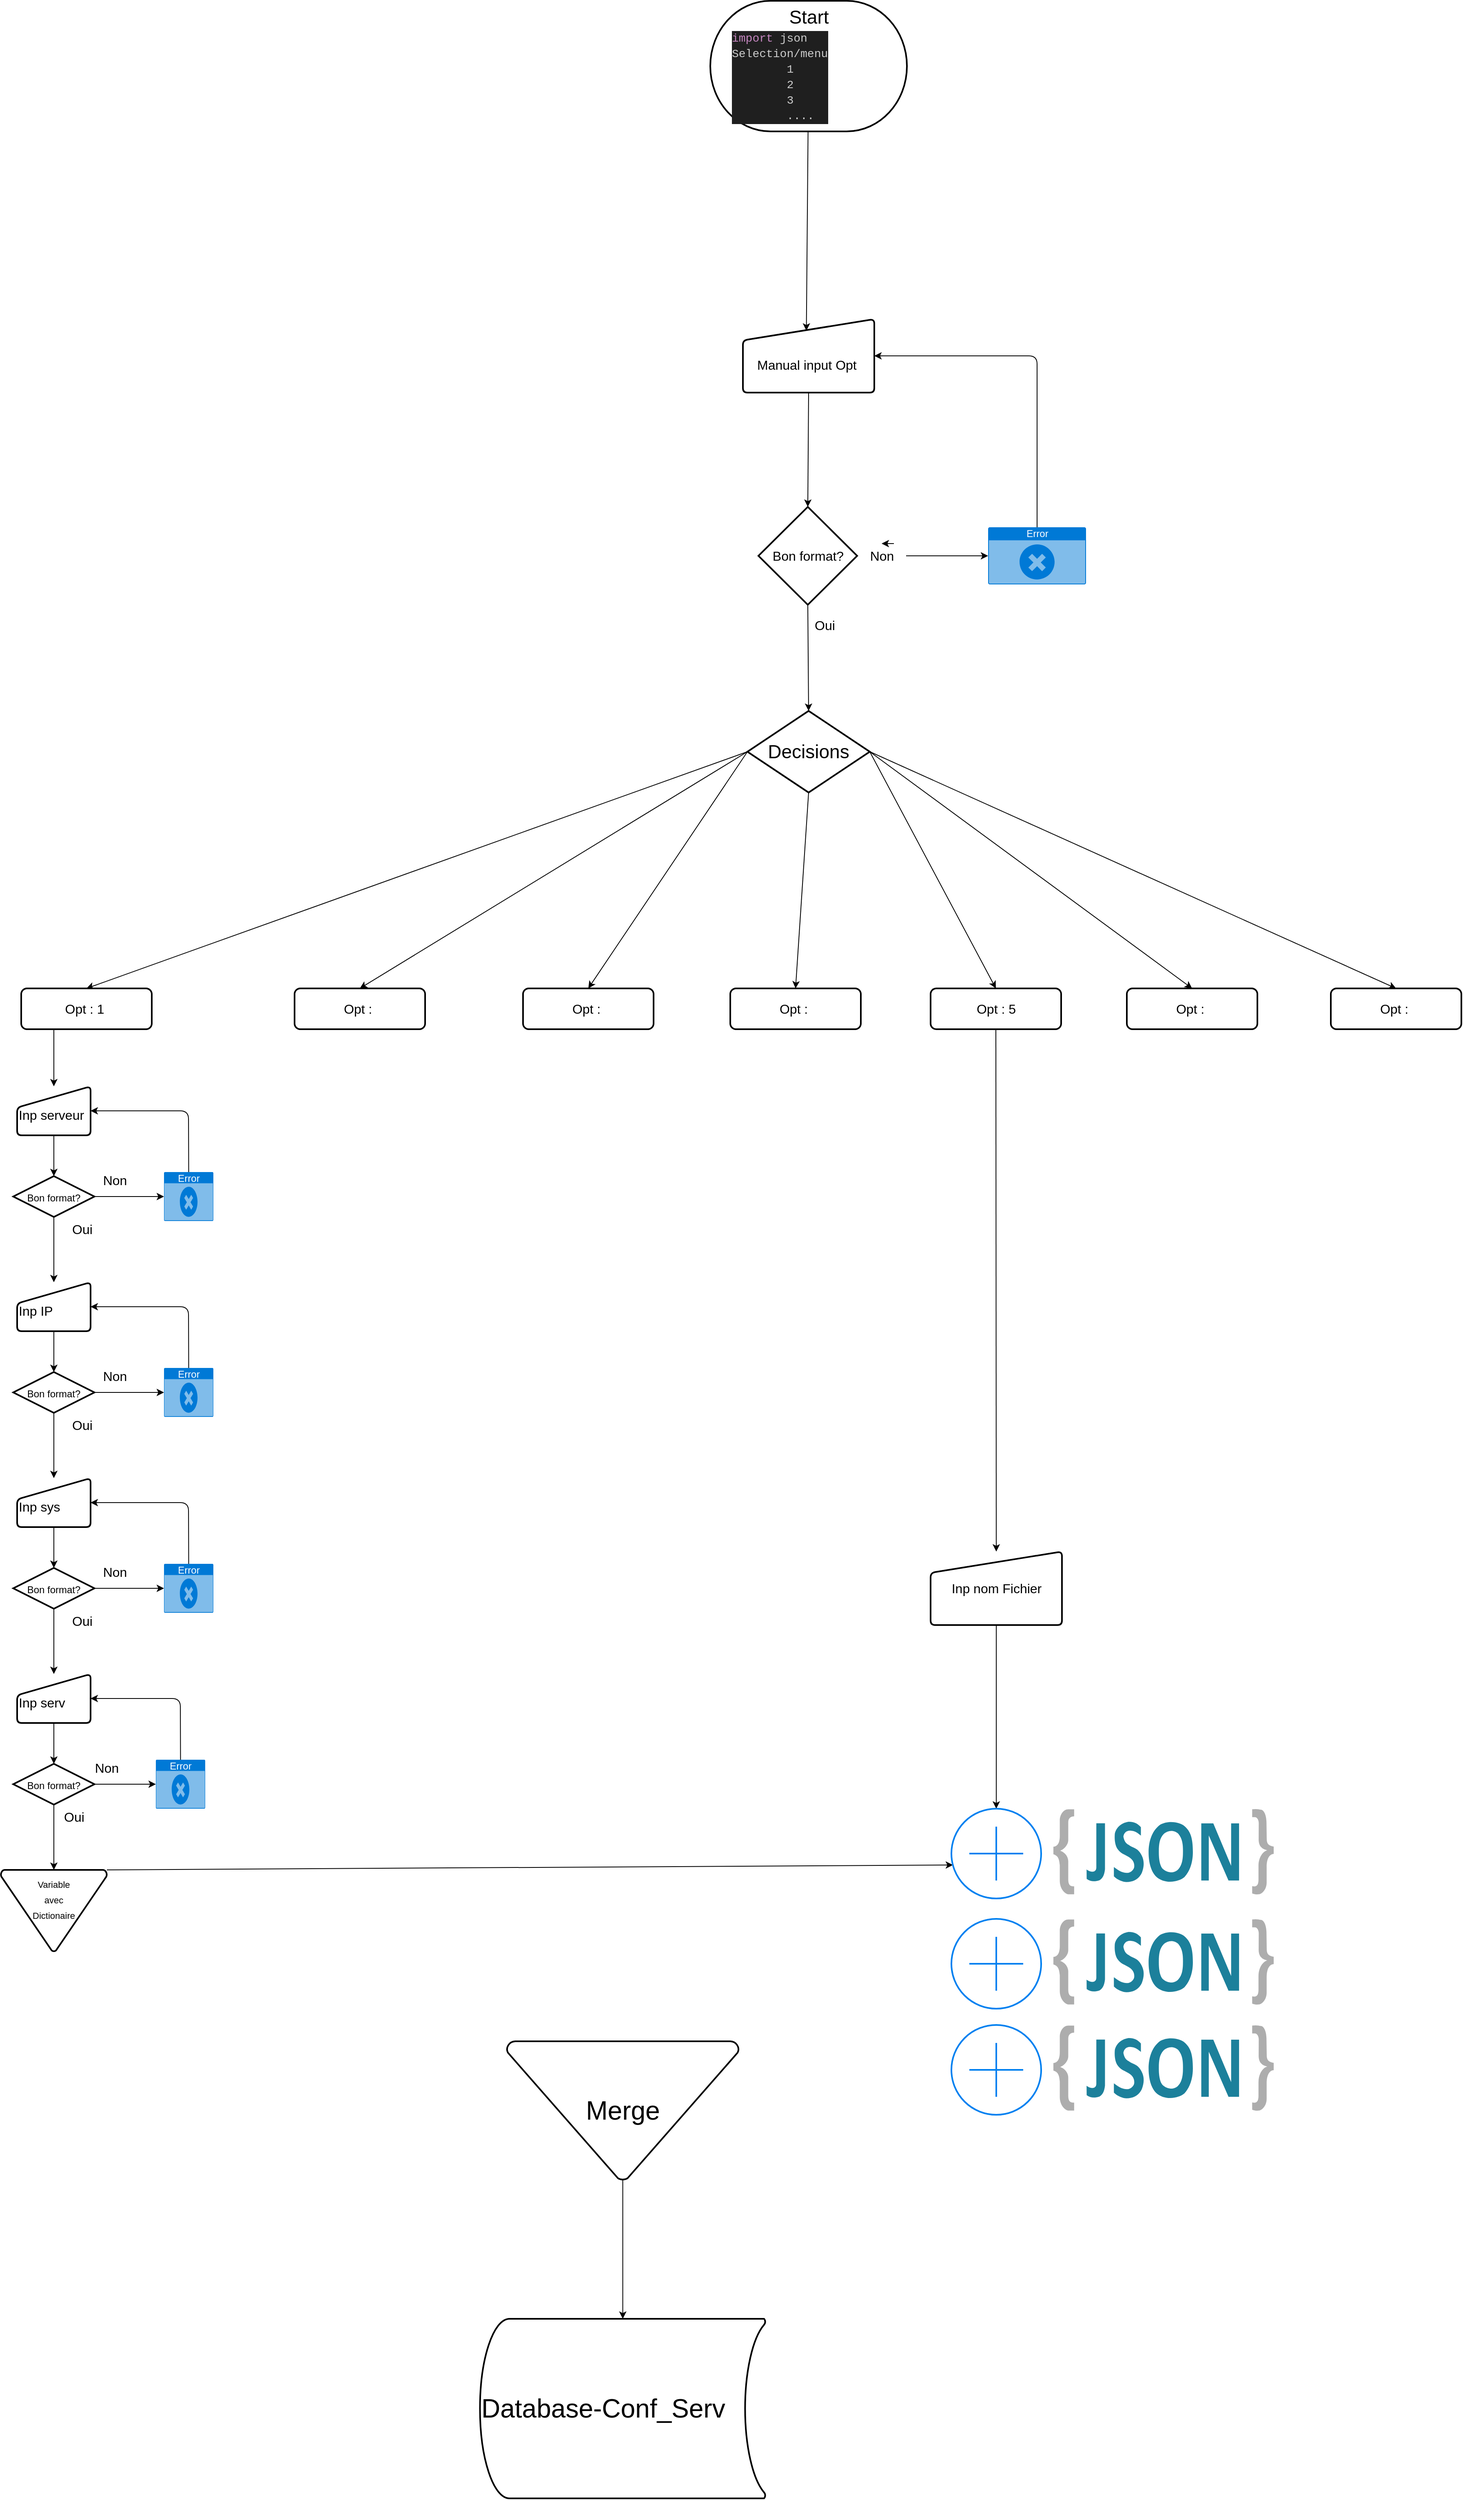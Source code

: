 <mxfile>
    <diagram id="DJCDywBSii3eEMm7E908" name="Page-1">
        <mxGraphModel dx="2743" dy="4556" grid="1" gridSize="10" guides="1" tooltips="1" connect="1" arrows="1" fold="1" page="1" pageScale="1" pageWidth="850" pageHeight="1100" math="0" shadow="0">
            <root>
                <mxCell id="0"/>
                <mxCell id="1" parent="0"/>
                <mxCell id="42" value="" style="html=1;strokeWidth=2;shape=manualInput;whiteSpace=wrap;rounded=1;size=26;arcSize=11;fontSize=16;" parent="1" vertex="1">
                    <mxGeometry x="379.5" y="-1820" width="161" height="90" as="geometry"/>
                </mxCell>
                <mxCell id="2" value="&lt;div style=&quot;&quot;&gt;&lt;span style=&quot;background-color: initial;&quot;&gt;&lt;font style=&quot;font-size: 32px;&quot;&gt;Database-Conf_Serv&lt;/font&gt;&lt;/span&gt;&lt;/div&gt;" style="strokeWidth=2;html=1;shape=mxgraph.flowchart.stored_data;whiteSpace=wrap;align=left;" parent="1" vertex="1">
                    <mxGeometry x="57.25" y="630" width="350" height="220" as="geometry"/>
                </mxCell>
                <mxCell id="7" value="" style="edgeStyle=none;html=1;fontSize=23;entryX=0.483;entryY=0.157;entryDx=0;entryDy=0;entryPerimeter=0;" parent="1" source="3" target="42" edge="1">
                    <mxGeometry relative="1" as="geometry">
                        <mxPoint x="460" y="-1820" as="targetPoint"/>
                    </mxGeometry>
                </mxCell>
                <mxCell id="3" value="Start" style="strokeWidth=2;html=1;shape=mxgraph.flowchart.terminator;whiteSpace=wrap;fontSize=23;align=center;verticalAlign=top;" parent="1" vertex="1">
                    <mxGeometry x="339.5" y="-2210" width="241" height="160" as="geometry"/>
                </mxCell>
                <mxCell id="38" style="edgeStyle=none;html=1;exitX=0.5;exitY=1;exitDx=0;exitDy=0;entryX=0.5;entryY=0;entryDx=0;entryDy=0;entryPerimeter=0;fontSize=16;" parent="1" source="42" target="37" edge="1">
                    <mxGeometry relative="1" as="geometry">
                        <mxPoint x="460" y="-1690" as="sourcePoint"/>
                    </mxGeometry>
                </mxCell>
                <mxCell id="28" style="edgeStyle=none;html=1;exitX=0;exitY=0.5;exitDx=0;exitDy=0;exitPerimeter=0;entryX=0.5;entryY=0;entryDx=0;entryDy=0;fontSize=16;" parent="1" source="6" target="13" edge="1">
                    <mxGeometry relative="1" as="geometry"/>
                </mxCell>
                <mxCell id="29" style="edgeStyle=none;html=1;exitX=0;exitY=0.5;exitDx=0;exitDy=0;exitPerimeter=0;entryX=0.5;entryY=0;entryDx=0;entryDy=0;fontSize=16;" parent="1" source="6" target="15" edge="1">
                    <mxGeometry relative="1" as="geometry"/>
                </mxCell>
                <mxCell id="30" style="edgeStyle=none;html=1;exitX=0;exitY=0.5;exitDx=0;exitDy=0;exitPerimeter=0;entryX=0.5;entryY=0;entryDx=0;entryDy=0;fontSize=16;" parent="1" source="6" target="16" edge="1">
                    <mxGeometry relative="1" as="geometry"/>
                </mxCell>
                <mxCell id="31" style="edgeStyle=none;html=1;exitX=0.5;exitY=1;exitDx=0;exitDy=0;exitPerimeter=0;entryX=0.5;entryY=0;entryDx=0;entryDy=0;fontSize=16;" parent="1" source="6" target="17" edge="1">
                    <mxGeometry relative="1" as="geometry"/>
                </mxCell>
                <mxCell id="32" style="edgeStyle=none;html=1;exitX=1;exitY=0.5;exitDx=0;exitDy=0;exitPerimeter=0;entryX=0.5;entryY=0;entryDx=0;entryDy=0;fontSize=16;" parent="1" source="6" target="18" edge="1">
                    <mxGeometry relative="1" as="geometry"/>
                </mxCell>
                <mxCell id="33" style="edgeStyle=none;html=1;exitX=1;exitY=0.5;exitDx=0;exitDy=0;exitPerimeter=0;entryX=0.5;entryY=0;entryDx=0;entryDy=0;fontSize=16;" parent="1" source="6" target="19" edge="1">
                    <mxGeometry relative="1" as="geometry"/>
                </mxCell>
                <mxCell id="34" style="edgeStyle=none;html=1;exitX=1;exitY=0.5;exitDx=0;exitDy=0;exitPerimeter=0;entryX=0.5;entryY=0;entryDx=0;entryDy=0;fontSize=16;" parent="1" source="6" target="20" edge="1">
                    <mxGeometry relative="1" as="geometry"/>
                </mxCell>
                <mxCell id="6" value="Decisions" style="strokeWidth=2;html=1;shape=mxgraph.flowchart.decision;whiteSpace=wrap;fontSize=23;" parent="1" vertex="1">
                    <mxGeometry x="385" y="-1340" width="150" height="100" as="geometry"/>
                </mxCell>
                <mxCell id="11" value="&lt;div style=&quot;color: rgb(204, 204, 204); background-color: rgb(31, 31, 31); font-family: Consolas, &amp;quot;Courier New&amp;quot;, monospace; font-size: 14px; line-height: 19px;&quot;&gt;&lt;span style=&quot;color: #c586c0;&quot;&gt;import&lt;/span&gt; json&lt;/div&gt;&lt;div style=&quot;color: rgb(204, 204, 204); background-color: rgb(31, 31, 31); font-family: Consolas, &amp;quot;Courier New&amp;quot;, monospace; font-size: 14px; line-height: 19px;&quot;&gt;Selection/menu&lt;br&gt;&lt;span style=&quot;white-space: pre;&quot;&gt;&#9;&lt;/span&gt;1&lt;br&gt;&lt;/div&gt;&lt;div style=&quot;color: rgb(204, 204, 204); background-color: rgb(31, 31, 31); font-family: Consolas, &amp;quot;Courier New&amp;quot;, monospace; font-size: 14px; line-height: 19px;&quot;&gt;&lt;span style=&quot;white-space: pre;&quot;&gt;&#9;&lt;/span&gt;2&lt;br&gt;&lt;/div&gt;&lt;div style=&quot;color: rgb(204, 204, 204); background-color: rgb(31, 31, 31); font-family: Consolas, &amp;quot;Courier New&amp;quot;, monospace; font-size: 14px; line-height: 19px;&quot;&gt;&lt;span style=&quot;white-space: pre;&quot;&gt;&#9;&lt;/span&gt;3&lt;br&gt;&lt;/div&gt;&lt;div style=&quot;color: rgb(204, 204, 204); background-color: rgb(31, 31, 31); font-family: Consolas, &amp;quot;Courier New&amp;quot;, monospace; font-size: 14px; line-height: 19px;&quot;&gt;&lt;span style=&quot;white-space: pre;&quot;&gt;&#9;&lt;/span&gt;....&lt;br&gt;&lt;/div&gt;" style="text;strokeColor=none;align=left;fillColor=none;html=1;verticalAlign=top;whiteSpace=wrap;rounded=0;fontSize=23;" parent="1" vertex="1">
                    <mxGeometry x="364" y="-2180" width="175" height="120" as="geometry"/>
                </mxCell>
                <mxCell id="12" value="&lt;span style=&quot;font-size: 16px;&quot;&gt;Manual input Opt&lt;/span&gt;" style="text;strokeColor=none;align=left;fillColor=none;html=1;verticalAlign=top;whiteSpace=wrap;rounded=0;" parent="1" vertex="1">
                    <mxGeometry x="395" y="-1780" width="140" height="30" as="geometry"/>
                </mxCell>
                <mxCell id="94" style="edgeStyle=none;html=1;exitX=0.25;exitY=1;exitDx=0;exitDy=0;entryX=0.5;entryY=0;entryDx=0;entryDy=0;fontSize=12;" parent="1" source="13" target="45" edge="1">
                    <mxGeometry relative="1" as="geometry"/>
                </mxCell>
                <mxCell id="13" value="Opt : 1&amp;nbsp;" style="rounded=1;whiteSpace=wrap;html=1;absoluteArcSize=1;arcSize=14;strokeWidth=2;fontSize=16;" parent="1" vertex="1">
                    <mxGeometry x="-505" y="-1000" width="160" height="50" as="geometry"/>
                </mxCell>
                <mxCell id="15" value="Opt :&amp;nbsp;" style="rounded=1;whiteSpace=wrap;html=1;absoluteArcSize=1;arcSize=14;strokeWidth=2;fontSize=16;" parent="1" vertex="1">
                    <mxGeometry x="-170" y="-1000" width="160" height="50" as="geometry"/>
                </mxCell>
                <mxCell id="16" value="Opt :&amp;nbsp;" style="rounded=1;whiteSpace=wrap;html=1;absoluteArcSize=1;arcSize=14;strokeWidth=2;fontSize=16;" parent="1" vertex="1">
                    <mxGeometry x="110" y="-1000" width="160" height="50" as="geometry"/>
                </mxCell>
                <mxCell id="17" value="Opt :&amp;nbsp;" style="rounded=1;whiteSpace=wrap;html=1;absoluteArcSize=1;arcSize=14;strokeWidth=2;fontSize=16;" parent="1" vertex="1">
                    <mxGeometry x="364" y="-1000" width="160" height="50" as="geometry"/>
                </mxCell>
                <mxCell id="102" style="edgeStyle=none;html=1;exitX=0.5;exitY=1;exitDx=0;exitDy=0;entryX=0.5;entryY=0;entryDx=0;entryDy=0;fontSize=11;" edge="1" parent="1" source="18" target="101">
                    <mxGeometry relative="1" as="geometry"/>
                </mxCell>
                <mxCell id="18" value="Opt : 5" style="rounded=1;whiteSpace=wrap;html=1;absoluteArcSize=1;arcSize=14;strokeWidth=2;fontSize=16;" parent="1" vertex="1">
                    <mxGeometry x="609.5" y="-1000" width="160" height="50" as="geometry"/>
                </mxCell>
                <mxCell id="19" value="Opt :&amp;nbsp;" style="rounded=1;whiteSpace=wrap;html=1;absoluteArcSize=1;arcSize=14;strokeWidth=2;fontSize=16;" parent="1" vertex="1">
                    <mxGeometry x="850" y="-1000" width="160" height="50" as="geometry"/>
                </mxCell>
                <mxCell id="20" value="Opt :&amp;nbsp;" style="rounded=1;whiteSpace=wrap;html=1;absoluteArcSize=1;arcSize=14;strokeWidth=2;fontSize=16;" parent="1" vertex="1">
                    <mxGeometry x="1100" y="-1000" width="160" height="50" as="geometry"/>
                </mxCell>
                <mxCell id="97" style="edgeStyle=none;html=1;exitX=1;exitY=0;exitDx=0;exitDy=0;exitPerimeter=0;fontSize=32;entryX=0.018;entryY=0.627;entryDx=0;entryDy=0;entryPerimeter=0;" parent="1" source="35" target="103" edge="1">
                    <mxGeometry relative="1" as="geometry">
                        <mxPoint x="630" y="60" as="targetPoint"/>
                    </mxGeometry>
                </mxCell>
                <mxCell id="35" value="&lt;font style=&quot;font-size: 11px;&quot;&gt;Variable&lt;br&gt;avec&lt;br&gt;Dictionaire&lt;/font&gt;" style="strokeWidth=2;html=1;shape=mxgraph.flowchart.merge_or_storage;whiteSpace=wrap;fontSize=16;verticalAlign=top;" parent="1" vertex="1">
                    <mxGeometry x="-530" y="80" width="130" height="100" as="geometry"/>
                </mxCell>
                <mxCell id="39" style="edgeStyle=none;html=1;exitX=0.5;exitY=1;exitDx=0;exitDy=0;exitPerimeter=0;entryX=0.5;entryY=0;entryDx=0;entryDy=0;entryPerimeter=0;fontSize=16;" parent="1" source="37" target="6" edge="1">
                    <mxGeometry relative="1" as="geometry"/>
                </mxCell>
                <mxCell id="40" style="edgeStyle=none;html=1;exitX=1;exitY=0.5;exitDx=0;exitDy=0;exitPerimeter=0;fontSize=16;entryX=0;entryY=0.5;entryDx=0;entryDy=0;entryPerimeter=0;startArrow=none;" parent="1" source="59" target="43" edge="1">
                    <mxGeometry relative="1" as="geometry">
                        <mxPoint x="660" y="-1530" as="targetPoint"/>
                    </mxGeometry>
                </mxCell>
                <mxCell id="37" value="Bon format?" style="strokeWidth=2;html=1;shape=mxgraph.flowchart.decision;whiteSpace=wrap;fontSize=16;" parent="1" vertex="1">
                    <mxGeometry x="398.5" y="-1590" width="121" height="120" as="geometry"/>
                </mxCell>
                <mxCell id="44" style="edgeStyle=none;html=1;exitX=0.5;exitY=0;exitDx=0;exitDy=0;exitPerimeter=0;entryX=1;entryY=0.5;entryDx=0;entryDy=0;fontSize=16;" parent="1" source="43" target="42" edge="1">
                    <mxGeometry relative="1" as="geometry">
                        <Array as="points">
                            <mxPoint x="740" y="-1775"/>
                        </Array>
                    </mxGeometry>
                </mxCell>
                <mxCell id="43" value="Error" style="html=1;strokeColor=none;fillColor=#0079D6;labelPosition=center;verticalLabelPosition=middle;verticalAlign=top;align=center;fontSize=12;outlineConnect=0;spacingTop=-6;fontColor=#FFFFFF;sketch=0;shape=mxgraph.sitemap.error;" parent="1" vertex="1">
                    <mxGeometry x="680" y="-1565" width="120" height="70" as="geometry"/>
                </mxCell>
                <mxCell id="57" style="edgeStyle=none;html=1;exitX=0.5;exitY=1;exitDx=0;exitDy=0;entryX=0.5;entryY=0;entryDx=0;entryDy=0;entryPerimeter=0;fontSize=16;" parent="1" source="45" target="52" edge="1">
                    <mxGeometry relative="1" as="geometry"/>
                </mxCell>
                <mxCell id="45" value="&lt;br&gt;Inp serveur" style="html=1;strokeWidth=2;shape=manualInput;whiteSpace=wrap;rounded=1;size=26;arcSize=11;fontSize=16;align=left;verticalAlign=top;" parent="1" vertex="1">
                    <mxGeometry x="-510" y="-880" width="90" height="60" as="geometry"/>
                </mxCell>
                <mxCell id="51" style="edgeStyle=none;html=1;exitX=1;exitY=0.5;exitDx=0;exitDy=0;exitPerimeter=0;fontSize=16;entryX=0;entryY=0.5;entryDx=0;entryDy=0;entryPerimeter=0;" parent="1" source="52" target="54" edge="1">
                    <mxGeometry relative="1" as="geometry">
                        <mxPoint x="158.75" y="-735" as="targetPoint"/>
                    </mxGeometry>
                </mxCell>
                <mxCell id="66" style="edgeStyle=none;html=1;exitX=0.5;exitY=1;exitDx=0;exitDy=0;exitPerimeter=0;fontSize=12;entryX=0.5;entryY=0;entryDx=0;entryDy=0;" parent="1" source="52" target="67" edge="1">
                    <mxGeometry relative="1" as="geometry">
                        <mxPoint x="-465" y="-650" as="targetPoint"/>
                    </mxGeometry>
                </mxCell>
                <mxCell id="52" value="&lt;font style=&quot;font-size: 12px;&quot;&gt;Bon format?&lt;/font&gt;" style="strokeWidth=2;html=1;shape=mxgraph.flowchart.decision;whiteSpace=wrap;fontSize=16;" parent="1" vertex="1">
                    <mxGeometry x="-514.75" y="-770" width="99.5" height="50" as="geometry"/>
                </mxCell>
                <mxCell id="62" style="edgeStyle=none;html=1;exitX=0.5;exitY=0;exitDx=0;exitDy=0;exitPerimeter=0;entryX=1;entryY=0.5;entryDx=0;entryDy=0;fontSize=16;" parent="1" source="54" target="45" edge="1">
                    <mxGeometry relative="1" as="geometry">
                        <Array as="points">
                            <mxPoint x="-300" y="-850"/>
                        </Array>
                    </mxGeometry>
                </mxCell>
                <mxCell id="54" value="Error" style="html=1;strokeColor=none;fillColor=#0079D6;labelPosition=center;verticalLabelPosition=middle;verticalAlign=top;align=center;fontSize=12;outlineConnect=0;spacingTop=-6;fontColor=#FFFFFF;sketch=0;shape=mxgraph.sitemap.error;" parent="1" vertex="1">
                    <mxGeometry x="-330" y="-775" width="60.5" height="60" as="geometry"/>
                </mxCell>
                <mxCell id="58" value="Oui" style="text;strokeColor=none;align=center;fillColor=none;html=1;verticalAlign=middle;whiteSpace=wrap;rounded=0;fontSize=16;" parent="1" vertex="1">
                    <mxGeometry x="450" y="-1460" width="60" height="30" as="geometry"/>
                </mxCell>
                <mxCell id="60" value="Oui" style="text;strokeColor=none;align=center;fillColor=none;html=1;verticalAlign=middle;whiteSpace=wrap;rounded=0;fontSize=16;" parent="1" vertex="1">
                    <mxGeometry x="-460.5" y="-720" width="60" height="30" as="geometry"/>
                </mxCell>
                <mxCell id="61" value="Non" style="text;strokeColor=none;align=center;fillColor=none;html=1;verticalAlign=middle;whiteSpace=wrap;rounded=0;fontSize=16;" parent="1" vertex="1">
                    <mxGeometry x="-420" y="-780" width="60" height="30" as="geometry"/>
                </mxCell>
                <mxCell id="91" style="edgeStyle=none;html=1;exitX=0.5;exitY=1;exitDx=0;exitDy=0;entryX=0.5;entryY=0;entryDx=0;entryDy=0;entryPerimeter=0;fontSize=12;" parent="1" source="67" target="70" edge="1">
                    <mxGeometry relative="1" as="geometry"/>
                </mxCell>
                <mxCell id="67" value="&lt;br&gt;&lt;div style=&quot;text-align: center;&quot;&gt;&lt;span style=&quot;background-color: initial;&quot;&gt;Inp IP&lt;/span&gt;&lt;/div&gt;" style="html=1;strokeWidth=2;shape=manualInput;whiteSpace=wrap;rounded=1;size=26;arcSize=11;fontSize=16;align=left;verticalAlign=top;" parent="1" vertex="1">
                    <mxGeometry x="-510" y="-640" width="90" height="60" as="geometry"/>
                </mxCell>
                <mxCell id="68" style="edgeStyle=none;html=1;exitX=1;exitY=0.5;exitDx=0;exitDy=0;exitPerimeter=0;fontSize=16;entryX=0;entryY=0.5;entryDx=0;entryDy=0;entryPerimeter=0;" parent="1" source="70" target="72" edge="1">
                    <mxGeometry relative="1" as="geometry">
                        <mxPoint x="158.75" y="-495" as="targetPoint"/>
                    </mxGeometry>
                </mxCell>
                <mxCell id="69" style="edgeStyle=none;html=1;exitX=0.5;exitY=1;exitDx=0;exitDy=0;exitPerimeter=0;fontSize=12;entryX=0.5;entryY=0;entryDx=0;entryDy=0;" parent="1" source="70" target="75" edge="1">
                    <mxGeometry relative="1" as="geometry">
                        <mxPoint x="-465" y="-410" as="targetPoint"/>
                    </mxGeometry>
                </mxCell>
                <mxCell id="70" value="&lt;font style=&quot;font-size: 12px;&quot;&gt;Bon format?&lt;/font&gt;" style="strokeWidth=2;html=1;shape=mxgraph.flowchart.decision;whiteSpace=wrap;fontSize=16;" parent="1" vertex="1">
                    <mxGeometry x="-514.75" y="-530" width="99.5" height="50" as="geometry"/>
                </mxCell>
                <mxCell id="71" style="edgeStyle=none;html=1;exitX=0.5;exitY=0;exitDx=0;exitDy=0;exitPerimeter=0;entryX=1;entryY=0.5;entryDx=0;entryDy=0;fontSize=16;" parent="1" source="72" target="67" edge="1">
                    <mxGeometry relative="1" as="geometry">
                        <Array as="points">
                            <mxPoint x="-300" y="-610"/>
                        </Array>
                    </mxGeometry>
                </mxCell>
                <mxCell id="72" value="Error" style="html=1;strokeColor=none;fillColor=#0079D6;labelPosition=center;verticalLabelPosition=middle;verticalAlign=top;align=center;fontSize=12;outlineConnect=0;spacingTop=-6;fontColor=#FFFFFF;sketch=0;shape=mxgraph.sitemap.error;" parent="1" vertex="1">
                    <mxGeometry x="-330" y="-535" width="60.5" height="60" as="geometry"/>
                </mxCell>
                <mxCell id="73" value="Oui" style="text;strokeColor=none;align=center;fillColor=none;html=1;verticalAlign=middle;whiteSpace=wrap;rounded=0;fontSize=16;" parent="1" vertex="1">
                    <mxGeometry x="-460.5" y="-480" width="60" height="30" as="geometry"/>
                </mxCell>
                <mxCell id="74" value="Non" style="text;strokeColor=none;align=center;fillColor=none;html=1;verticalAlign=middle;whiteSpace=wrap;rounded=0;fontSize=16;" parent="1" vertex="1">
                    <mxGeometry x="-420" y="-540" width="60" height="30" as="geometry"/>
                </mxCell>
                <mxCell id="93" style="edgeStyle=none;html=1;exitX=0.5;exitY=1;exitDx=0;exitDy=0;entryX=0.5;entryY=0;entryDx=0;entryDy=0;entryPerimeter=0;fontSize=12;" parent="1" source="75" target="78" edge="1">
                    <mxGeometry relative="1" as="geometry"/>
                </mxCell>
                <mxCell id="75" value="&lt;br&gt;Inp sys" style="html=1;strokeWidth=2;shape=manualInput;whiteSpace=wrap;rounded=1;size=26;arcSize=11;fontSize=16;align=left;verticalAlign=top;" parent="1" vertex="1">
                    <mxGeometry x="-510" y="-400" width="90" height="60" as="geometry"/>
                </mxCell>
                <mxCell id="76" style="edgeStyle=none;html=1;exitX=1;exitY=0.5;exitDx=0;exitDy=0;exitPerimeter=0;fontSize=16;entryX=0;entryY=0.5;entryDx=0;entryDy=0;entryPerimeter=0;" parent="1" source="78" target="80" edge="1">
                    <mxGeometry relative="1" as="geometry">
                        <mxPoint x="158.75" y="-255" as="targetPoint"/>
                    </mxGeometry>
                </mxCell>
                <mxCell id="77" style="edgeStyle=none;html=1;exitX=0.5;exitY=1;exitDx=0;exitDy=0;exitPerimeter=0;fontSize=12;entryX=0.5;entryY=0;entryDx=0;entryDy=0;" parent="1" source="78" target="83" edge="1">
                    <mxGeometry relative="1" as="geometry">
                        <mxPoint x="-465" y="-170" as="targetPoint"/>
                    </mxGeometry>
                </mxCell>
                <mxCell id="78" value="&lt;font style=&quot;font-size: 12px;&quot;&gt;Bon format?&lt;/font&gt;" style="strokeWidth=2;html=1;shape=mxgraph.flowchart.decision;whiteSpace=wrap;fontSize=16;" parent="1" vertex="1">
                    <mxGeometry x="-514.75" y="-290" width="99.5" height="50" as="geometry"/>
                </mxCell>
                <mxCell id="79" style="edgeStyle=none;html=1;exitX=0.5;exitY=0;exitDx=0;exitDy=0;exitPerimeter=0;entryX=1;entryY=0.5;entryDx=0;entryDy=0;fontSize=16;" parent="1" source="80" target="75" edge="1">
                    <mxGeometry relative="1" as="geometry">
                        <Array as="points">
                            <mxPoint x="-300" y="-370"/>
                        </Array>
                    </mxGeometry>
                </mxCell>
                <mxCell id="80" value="Error" style="html=1;strokeColor=none;fillColor=#0079D6;labelPosition=center;verticalLabelPosition=middle;verticalAlign=top;align=center;fontSize=12;outlineConnect=0;spacingTop=-6;fontColor=#FFFFFF;sketch=0;shape=mxgraph.sitemap.error;" parent="1" vertex="1">
                    <mxGeometry x="-330" y="-295" width="60.5" height="60" as="geometry"/>
                </mxCell>
                <mxCell id="81" value="Oui" style="text;strokeColor=none;align=center;fillColor=none;html=1;verticalAlign=middle;whiteSpace=wrap;rounded=0;fontSize=16;" parent="1" vertex="1">
                    <mxGeometry x="-460.5" y="-240" width="60" height="30" as="geometry"/>
                </mxCell>
                <mxCell id="82" value="Non" style="text;strokeColor=none;align=center;fillColor=none;html=1;verticalAlign=middle;whiteSpace=wrap;rounded=0;fontSize=16;" parent="1" vertex="1">
                    <mxGeometry x="-420" y="-300" width="60" height="30" as="geometry"/>
                </mxCell>
                <mxCell id="92" style="edgeStyle=none;html=1;exitX=0.5;exitY=1;exitDx=0;exitDy=0;entryX=0.5;entryY=0;entryDx=0;entryDy=0;entryPerimeter=0;fontSize=12;" parent="1" source="83" target="86" edge="1">
                    <mxGeometry relative="1" as="geometry"/>
                </mxCell>
                <mxCell id="83" value="&lt;br&gt;Inp serv" style="html=1;strokeWidth=2;shape=manualInput;whiteSpace=wrap;rounded=1;size=26;arcSize=11;fontSize=16;align=left;verticalAlign=top;" parent="1" vertex="1">
                    <mxGeometry x="-510" y="-160" width="90" height="60" as="geometry"/>
                </mxCell>
                <mxCell id="84" style="edgeStyle=none;html=1;exitX=1;exitY=0.5;exitDx=0;exitDy=0;exitPerimeter=0;fontSize=16;entryX=0;entryY=0.5;entryDx=0;entryDy=0;entryPerimeter=0;" parent="1" source="86" target="88" edge="1">
                    <mxGeometry relative="1" as="geometry">
                        <mxPoint x="148.75" y="-15" as="targetPoint"/>
                    </mxGeometry>
                </mxCell>
                <mxCell id="85" style="edgeStyle=none;html=1;exitX=0.5;exitY=1;exitDx=0;exitDy=0;exitPerimeter=0;fontSize=12;entryX=0.5;entryY=0;entryDx=0;entryDy=0;entryPerimeter=0;" parent="1" source="86" target="35" edge="1">
                    <mxGeometry relative="1" as="geometry">
                        <mxPoint x="-464.75" y="70" as="targetPoint"/>
                    </mxGeometry>
                </mxCell>
                <mxCell id="86" value="&lt;font style=&quot;font-size: 12px;&quot;&gt;Bon format?&lt;/font&gt;" style="strokeWidth=2;html=1;shape=mxgraph.flowchart.decision;whiteSpace=wrap;fontSize=16;" parent="1" vertex="1">
                    <mxGeometry x="-514.75" y="-50" width="99.5" height="50" as="geometry"/>
                </mxCell>
                <mxCell id="87" style="edgeStyle=none;html=1;exitX=0.5;exitY=0;exitDx=0;exitDy=0;exitPerimeter=0;entryX=1;entryY=0.5;entryDx=0;entryDy=0;fontSize=16;" parent="1" source="88" target="83" edge="1">
                    <mxGeometry relative="1" as="geometry">
                        <Array as="points">
                            <mxPoint x="-310" y="-130"/>
                        </Array>
                    </mxGeometry>
                </mxCell>
                <mxCell id="88" value="Error" style="html=1;strokeColor=none;fillColor=#0079D6;labelPosition=center;verticalLabelPosition=middle;verticalAlign=top;align=center;fontSize=12;outlineConnect=0;spacingTop=-6;fontColor=#FFFFFF;sketch=0;shape=mxgraph.sitemap.error;" parent="1" vertex="1">
                    <mxGeometry x="-340" y="-55" width="60.5" height="60" as="geometry"/>
                </mxCell>
                <mxCell id="89" value="Oui" style="text;strokeColor=none;align=center;fillColor=none;html=1;verticalAlign=middle;whiteSpace=wrap;rounded=0;fontSize=16;" parent="1" vertex="1">
                    <mxGeometry x="-470.5" width="60" height="30" as="geometry"/>
                </mxCell>
                <mxCell id="90" value="Non" style="text;strokeColor=none;align=center;fillColor=none;html=1;verticalAlign=middle;whiteSpace=wrap;rounded=0;fontSize=16;" parent="1" vertex="1">
                    <mxGeometry x="-430" y="-60" width="60" height="30" as="geometry"/>
                </mxCell>
                <mxCell id="98" style="edgeStyle=none;html=1;exitX=0.5;exitY=1;exitDx=0;exitDy=0;exitPerimeter=0;fontSize=32;" parent="1" source="96" target="2" edge="1">
                    <mxGeometry relative="1" as="geometry"/>
                </mxCell>
                <mxCell id="96" value="Merge" style="strokeWidth=2;html=1;shape=mxgraph.flowchart.merge_or_storage;whiteSpace=wrap;fontSize=32;" parent="1" vertex="1">
                    <mxGeometry x="90" y="290" width="284.5" height="170" as="geometry"/>
                </mxCell>
                <mxCell id="99" style="edgeStyle=none;html=1;exitX=0.75;exitY=0;exitDx=0;exitDy=0;entryX=0.5;entryY=0;entryDx=0;entryDy=0;" parent="1" source="59" target="59" edge="1">
                    <mxGeometry relative="1" as="geometry"/>
                </mxCell>
                <mxCell id="100" value="" style="edgeStyle=none;html=1;exitX=1;exitY=0.5;exitDx=0;exitDy=0;exitPerimeter=0;fontSize=16;entryX=0;entryY=0.5;entryDx=0;entryDy=0;entryPerimeter=0;endArrow=none;" parent="1" source="37" target="59" edge="1">
                    <mxGeometry relative="1" as="geometry">
                        <mxPoint x="680" y="-1530" as="targetPoint"/>
                        <mxPoint x="519.5" y="-1530" as="sourcePoint"/>
                    </mxGeometry>
                </mxCell>
                <mxCell id="59" value="Non" style="text;strokeColor=none;align=center;fillColor=none;html=1;verticalAlign=middle;whiteSpace=wrap;rounded=0;fontSize=16;" parent="1" vertex="1">
                    <mxGeometry x="519.5" y="-1545" width="60" height="30" as="geometry"/>
                </mxCell>
                <mxCell id="104" style="edgeStyle=none;html=1;exitX=0.5;exitY=1;exitDx=0;exitDy=0;fontSize=11;" edge="1" parent="1" source="101" target="103">
                    <mxGeometry relative="1" as="geometry">
                        <mxPoint x="690" y="-10" as="targetPoint"/>
                    </mxGeometry>
                </mxCell>
                <mxCell id="101" value="Inp nom Fichier" style="html=1;strokeWidth=2;shape=manualInput;whiteSpace=wrap;rounded=1;size=26;arcSize=11;fontSize=16;" vertex="1" parent="1">
                    <mxGeometry x="609.5" y="-310" width="161" height="90" as="geometry"/>
                </mxCell>
                <mxCell id="103" value="" style="html=1;verticalLabelPosition=bottom;align=center;labelBackgroundColor=#ffffff;verticalAlign=top;strokeWidth=2;strokeColor=#0080F0;shadow=0;dashed=0;shape=mxgraph.ios7.icons.add;fontSize=11;" vertex="1" parent="1">
                    <mxGeometry x="635" y="5" width="110" height="110" as="geometry"/>
                </mxCell>
                <mxCell id="105" value="" style="dashed=0;outlineConnect=0;html=1;align=center;labelPosition=center;verticalLabelPosition=bottom;verticalAlign=top;shape=mxgraph.weblogos.json_2;fontSize=11;" vertex="1" parent="1">
                    <mxGeometry x="760" y="5" width="270" height="105.2" as="geometry"/>
                </mxCell>
                <mxCell id="107" value="" style="html=1;verticalLabelPosition=bottom;align=center;labelBackgroundColor=#ffffff;verticalAlign=top;strokeWidth=2;strokeColor=#0080F0;shadow=0;dashed=0;shape=mxgraph.ios7.icons.add;fontSize=11;" vertex="1" parent="1">
                    <mxGeometry x="635" y="140" width="110" height="110" as="geometry"/>
                </mxCell>
                <mxCell id="108" value="" style="dashed=0;outlineConnect=0;html=1;align=center;labelPosition=center;verticalLabelPosition=bottom;verticalAlign=top;shape=mxgraph.weblogos.json_2;fontSize=11;" vertex="1" parent="1">
                    <mxGeometry x="760" y="140" width="270" height="105.2" as="geometry"/>
                </mxCell>
                <mxCell id="109" value="" style="html=1;verticalLabelPosition=bottom;align=center;labelBackgroundColor=#ffffff;verticalAlign=top;strokeWidth=2;strokeColor=#0080F0;shadow=0;dashed=0;shape=mxgraph.ios7.icons.add;fontSize=11;" vertex="1" parent="1">
                    <mxGeometry x="635" y="270" width="110" height="110" as="geometry"/>
                </mxCell>
                <mxCell id="110" value="" style="dashed=0;outlineConnect=0;html=1;align=center;labelPosition=center;verticalLabelPosition=bottom;verticalAlign=top;shape=mxgraph.weblogos.json_2;fontSize=11;" vertex="1" parent="1">
                    <mxGeometry x="760" y="270" width="270" height="105.2" as="geometry"/>
                </mxCell>
            </root>
        </mxGraphModel>
    </diagram>
</mxfile>